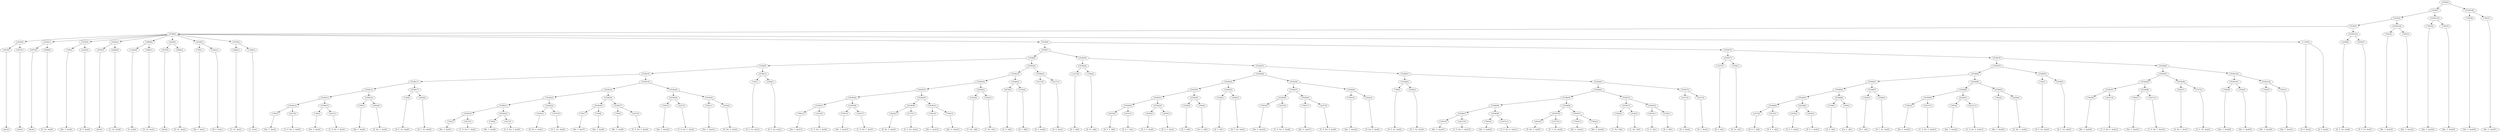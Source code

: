 digraph sample{
"L3879(0)"->"[Ais](0)"
"L3879(1)"->"[Ais](1)"
"L4346(0)"->"L3879(0)"
"L4346(0)"->"L3879(1)"
"L3879(2)"->"[Ais](2)"
"L3890(0)"->"[F  Gis  Ais](0)"
"L4346(1)"->"L3879(2)"
"L4346(1)"->"L3890(0)"
"L700(0)"->"[Dis  G  Ais](0)"
"L2442(0)"->"[D  F  Ais](0)"
"L5538(4)"->"L700(0)"
"L5538(4)"->"L2442(0)"
"L3879(3)"->"[Ais](3)"
"L2846(0)"->"[C  Gis  Ais](0)"
"L4346(2)"->"L3879(3)"
"L4346(2)"->"L2846(0)"
"L-2396(0)"->"[G  Ais](0)"
"L3890(1)"->"[F  Gis  Ais](1)"
"L3088(0)"->"L-2396(0)"
"L3088(0)"->"L3890(1)"
"L3879(4)"->"[Ais](4)"
"L3890(2)"->"[F  Gis  Ais](2)"
"L4346(3)"->"L3879(4)"
"L4346(3)"->"L3890(2)"
"L700(1)"->"[Dis  G  Ais](1)"
"L2442(1)"->"[D  F  Ais](1)"
"L5538(5)"->"L700(1)"
"L5538(5)"->"L2442(1)"
"L2846(1)"->"[C  Gis  Ais](1)"
"L-2396(1)"->"[G  Ais](1)"
"L3703(0)"->"L2846(1)"
"L3703(0)"->"L-2396(1)"
"L700(2)"->"[Dis  G  Ais](2)"
"L3227(0)"->"[C  D  Dis  G  Ais](0)"
"L5538(14)"->"L700(2)"
"L5538(14)"->"L3227(0)"
"L700(3)"->"[Dis  G  Ais](3)"
"L3227(1)"->"[C  D  Dis  G  Ais](1)"
"L5538(15)"->"L700(3)"
"L5538(15)"->"L3227(1)"
"L5538(13)"->"L5538(14)"
"L5538(13)"->"L5538(15)"
"L700(4)"->"[Dis  G  Ais](4)"
"L2024(0)"->"[D  Dis  G  Ais](0)"
"L5538(16)"->"L700(4)"
"L5538(16)"->"L2024(0)"
"L5538(12)"->"L5538(13)"
"L5538(12)"->"L5538(16)"
"L740(0)"->"[D  E  Gis  Ais](0)"
"L2458(0)"->"[D  F  Gis  Ais](0)"
"L5538(17)"->"L740(0)"
"L5538(17)"->"L2458(0)"
"L5538(11)"->"L5538(12)"
"L5538(11)"->"L5538(17)"
"L700(5)"->"[Dis  G  Ais](5)"
"L3227(2)"->"[C  D  Dis  G  Ais](2)"
"L5538(22)"->"L700(5)"
"L5538(22)"->"L3227(2)"
"L700(6)"->"[Dis  G  Ais](6)"
"L3227(3)"->"[C  D  Dis  G  Ais](3)"
"L5538(23)"->"L700(6)"
"L5538(23)"->"L3227(3)"
"L5538(21)"->"L5538(22)"
"L5538(21)"->"L5538(23)"
"L2024(1)"->"[D  Dis  G  Ais](1)"
"L2757(0)"->"[F  G  Gis  Ais](0)"
"L5538(24)"->"L2024(1)"
"L5538(24)"->"L2757(0)"
"L5538(20)"->"L5538(21)"
"L5538(20)"->"L5538(24)"
"L700(7)"->"[Dis  G  Ais](7)"
"L700(8)"->"[Dis  G  Ais](8)"
"L5538(26)"->"L700(7)"
"L5538(26)"->"L700(8)"
"L700(9)"->"[Dis  G  Ais](9)"
"L3227(4)"->"[C  D  Dis  G  Ais](4)"
"L5538(27)"->"L700(9)"
"L5538(27)"->"L3227(4)"
"L5538(25)"->"L5538(26)"
"L5538(25)"->"L5538(27)"
"L5538(19)"->"L5538(20)"
"L5538(19)"->"L5538(25)"
"L700(10)"->"[Dis  G  Ais](10)"
"L3227(5)"->"[C  D  Dis  G  Ais](5)"
"L5538(29)"->"L700(10)"
"L5538(29)"->"L3227(5)"
"L700(11)"->"[Dis  G  Ais](11)"
"L2024(2)"->"[D  Dis  G  Ais](2)"
"L5538(30)"->"L700(11)"
"L5538(30)"->"L2024(2)"
"L5538(28)"->"L5538(29)"
"L5538(28)"->"L5538(30)"
"L5538(18)"->"L5538(19)"
"L5538(18)"->"L5538(28)"
"L5538(10)"->"L5538(11)"
"L5538(10)"->"L5538(18)"
"L740(1)"->"[D  E  Gis  Ais](1)"
"L2458(1)"->"[D  F  Gis  Ais](1)"
"L5538(31)"->"L740(1)"
"L5538(31)"->"L2458(1)"
"L5538(9)"->"L5538(10)"
"L5538(9)"->"L5538(31)"
"L700(12)"->"[Dis  G  Ais](12)"
"L3227(6)"->"[C  D  Dis  G  Ais](6)"
"L5538(37)"->"L700(12)"
"L5538(37)"->"L3227(6)"
"L700(13)"->"[Dis  G  Ais](13)"
"L3227(7)"->"[C  D  Dis  G  Ais](7)"
"L5538(38)"->"L700(13)"
"L5538(38)"->"L3227(7)"
"L5538(36)"->"L5538(37)"
"L5538(36)"->"L5538(38)"
"L2024(3)"->"[D  Dis  G  Ais](3)"
"L2757(1)"->"[F  G  Gis  Ais](1)"
"L5538(40)"->"L2024(3)"
"L5538(40)"->"L2757(1)"
"L700(14)"->"[Dis  G  Ais](14)"
"L700(15)"->"[Dis  G  Ais](15)"
"L5538(41)"->"L700(14)"
"L5538(41)"->"L700(15)"
"L5538(39)"->"L5538(40)"
"L5538(39)"->"L5538(41)"
"L5538(35)"->"L5538(36)"
"L5538(35)"->"L5538(39)"
"L5324(0)"->"[C  Dis  G](0)"
"L5324(1)"->"[C  Dis  G](1)"
"L5538(42)"->"L5324(0)"
"L5538(42)"->"L5324(1)"
"L5538(34)"->"L5538(35)"
"L5538(34)"->"L5538(42)"
"L4676(0)"->"[C  D  G](0)"
"L2740(0)"->"[D  G  B](0)"
"L5538(43)"->"L4676(0)"
"L5538(43)"->"L2740(0)"
"L5538(33)"->"L5538(34)"
"L5538(33)"->"L5538(43)"
"L4127(0)"->"[D  G  Ais](0)"
"L4127(1)"->"[D  G  Ais](1)"
"L5538(44)"->"L4127(0)"
"L5538(44)"->"L4127(1)"
"L5538(32)"->"L5538(33)"
"L5538(32)"->"L5538(44)"
"L5538(8)"->"L5538(9)"
"L5538(8)"->"L5538(32)"
"L-2372(0)"->"[D  G  A](0)"
"L1954(0)"->"[D  Fis  A](0)"
"L5538(46)"->"L-2372(0)"
"L5538(46)"->"L1954(0)"
"L2472(0)"->"[D  E  F  A](0)"
"L2472(1)"->"[D  E  F  A](1)"
"L5538(52)"->"L2472(0)"
"L5538(52)"->"L2472(1)"
"L4550(0)"->"[D  E  G  Ais](0)"
"L4550(1)"->"[D  E  G  Ais](1)"
"L5538(53)"->"L4550(0)"
"L5538(53)"->"L4550(1)"
"L5538(51)"->"L5538(52)"
"L5538(51)"->"L5538(53)"
"L3338(0)"->"[D  F  A](0)"
"L3564(0)"->"[Cis  E  A](0)"
"L5538(54)"->"L3338(0)"
"L5538(54)"->"L3564(0)"
"L5538(50)"->"L5538(51)"
"L5538(50)"->"L5538(54)"
"L3338(1)"->"[D  F  A](1)"
"L2458(2)"->"[D  F  Gis  Ais](2)"
"L5538(55)"->"L3338(1)"
"L5538(55)"->"L2458(2)"
"L5538(49)"->"L5538(50)"
"L5538(49)"->"L5538(55)"
"L700(16)"->"[Dis  G  Ais](16)"
"L3227(8)"->"[C  D  Dis  G  Ais](8)"
"L5538(58)"->"L700(16)"
"L5538(58)"->"L3227(8)"
"L700(17)"->"[Dis  G  Ais](17)"
"L3227(9)"->"[C  D  Dis  G  Ais](9)"
"L5538(59)"->"L700(17)"
"L5538(59)"->"L3227(9)"
"L5538(57)"->"L5538(58)"
"L5538(57)"->"L5538(59)"
"L700(18)"->"[Dis  G  Ais](18)"
"L2024(4)"->"[D  Dis  G  Ais](4)"
"L5538(60)"->"L700(18)"
"L5538(60)"->"L2024(4)"
"L5538(56)"->"L5538(57)"
"L5538(56)"->"L5538(60)"
"L5538(48)"->"L5538(49)"
"L5538(48)"->"L5538(56)"
"L740(2)"->"[D  E  Gis  Ais](2)"
"L2458(3)"->"[D  F  Gis  Ais](3)"
"L5538(62)"->"L740(2)"
"L5538(62)"->"L2458(3)"
"L700(19)"->"[Dis  G  Ais](19)"
"L3227(10)"->"[C  D  Dis  G  Ais](10)"
"L5538(67)"->"L700(19)"
"L5538(67)"->"L3227(10)"
"L700(20)"->"[Dis  G  Ais](20)"
"L3227(11)"->"[C  D  Dis  G  Ais](11)"
"L5538(68)"->"L700(20)"
"L5538(68)"->"L3227(11)"
"L5538(66)"->"L5538(67)"
"L5538(66)"->"L5538(68)"
"L2024(5)"->"[D  Dis  G  Ais](5)"
"L2757(2)"->"[F  G  Gis  Ais](2)"
"L5538(70)"->"L2024(5)"
"L5538(70)"->"L2757(2)"
"L700(21)"->"[Dis  G  Ais](21)"
"L700(22)"->"[Dis  G  Ais](22)"
"L5538(71)"->"L700(21)"
"L5538(71)"->"L700(22)"
"L5538(69)"->"L5538(70)"
"L5538(69)"->"L5538(71)"
"L5538(65)"->"L5538(66)"
"L5538(65)"->"L5538(69)"
"L5324(2)"->"[C  Dis  G](2)"
"L5324(3)"->"[C  Dis  G](3)"
"L5538(73)"->"L5324(2)"
"L5538(73)"->"L5324(3)"
"L4676(1)"->"[C  D  G](1)"
"L2740(1)"->"[D  G  B](1)"
"L5538(74)"->"L4676(1)"
"L5538(74)"->"L2740(1)"
"L5538(72)"->"L5538(73)"
"L5538(72)"->"L5538(74)"
"L5538(64)"->"L5538(65)"
"L5538(64)"->"L5538(72)"
"L4127(2)"->"[D  G  Ais](2)"
"L4127(3)"->"[D  G  Ais](3)"
"L5538(75)"->"L4127(2)"
"L5538(75)"->"L4127(3)"
"L5538(63)"->"L5538(64)"
"L5538(63)"->"L5538(75)"
"L5538(61)"->"L5538(62)"
"L5538(61)"->"L5538(63)"
"L5538(47)"->"L5538(48)"
"L5538(47)"->"L5538(61)"
"L5538(45)"->"L5538(46)"
"L5538(45)"->"L5538(47)"
"L5538(7)"->"L5538(8)"
"L5538(7)"->"L5538(45)"
"L-2372(1)"->"[D  G  A](1)"
"L1954(1)"->"[D  Fis  A](1)"
"L5538(77)"->"L-2372(1)"
"L5538(77)"->"L1954(1)"
"L2472(2)"->"[D  E  F  A](2)"
"L2472(3)"->"[D  E  F  A](3)"
"L5538(84)"->"L2472(2)"
"L5538(84)"->"L2472(3)"
"L4550(2)"->"[D  E  G  Ais](2)"
"L4550(3)"->"[D  E  G  Ais](3)"
"L5538(85)"->"L4550(2)"
"L5538(85)"->"L4550(3)"
"L5538(83)"->"L5538(84)"
"L5538(83)"->"L5538(85)"
"L3338(2)"->"[D  F  A](2)"
"L3564(1)"->"[Cis  E  A](1)"
"L5538(86)"->"L3338(2)"
"L5538(86)"->"L3564(1)"
"L5538(82)"->"L5538(83)"
"L5538(82)"->"L5538(86)"
"L3338(3)"->"[D  F  A](3)"
"L2458(4)"->"[D  F  Gis  Ais](4)"
"L5538(87)"->"L3338(3)"
"L5538(87)"->"L2458(4)"
"L5538(81)"->"L5538(82)"
"L5538(81)"->"L5538(87)"
"L700(23)"->"[Dis  G  Ais](23)"
"L3227(12)"->"[C  D  Dis  G  Ais](12)"
"L5538(90)"->"L700(23)"
"L5538(90)"->"L3227(12)"
"L700(24)"->"[Dis  G  Ais](24)"
"L3227(13)"->"[C  D  Dis  G  Ais](13)"
"L5538(91)"->"L700(24)"
"L5538(91)"->"L3227(13)"
"L5538(89)"->"L5538(90)"
"L5538(89)"->"L5538(91)"
"L700(25)"->"[Dis  G  Ais](25)"
"L2024(6)"->"[D  Dis  G  Ais](6)"
"L5538(92)"->"L700(25)"
"L5538(92)"->"L2024(6)"
"L5538(88)"->"L5538(89)"
"L5538(88)"->"L5538(92)"
"L5538(80)"->"L5538(81)"
"L5538(80)"->"L5538(88)"
"L740(3)"->"[D  E  Gis  Ais](3)"
"L2458(5)"->"[D  F  Gis  Ais](5)"
"L5538(93)"->"L740(3)"
"L5538(93)"->"L2458(5)"
"L5538(79)"->"L5538(80)"
"L5538(79)"->"L5538(93)"
"L700(26)"->"[Dis  G  Ais](26)"
"L3227(14)"->"[C  D  Dis  G  Ais](14)"
"L5538(97)"->"L700(26)"
"L5538(97)"->"L3227(14)"
"L700(27)"->"[Dis  G  Ais](27)"
"L3227(15)"->"[C  D  Dis  G  Ais](15)"
"L5538(98)"->"L700(27)"
"L5538(98)"->"L3227(15)"
"L5538(96)"->"L5538(97)"
"L5538(96)"->"L5538(98)"
"L2024(7)"->"[D  Dis  G  Ais](7)"
"L2757(3)"->"[F  G  Gis  Ais](3)"
"L5538(99)"->"L2024(7)"
"L5538(99)"->"L2757(3)"
"L5538(95)"->"L5538(96)"
"L5538(95)"->"L5538(99)"
"L700(28)"->"[Dis  G  Ais](28)"
"L700(29)"->"[Dis  G  Ais](29)"
"L5538(101)"->"L700(28)"
"L5538(101)"->"L700(29)"
"L700(30)"->"[Dis  G  Ais](30)"
"L700(31)"->"[Dis  G  Ais](31)"
"L5538(102)"->"L700(30)"
"L5538(102)"->"L700(31)"
"L5538(100)"->"L5538(101)"
"L5538(100)"->"L5538(102)"
"L5538(94)"->"L5538(95)"
"L5538(94)"->"L5538(100)"
"L5538(78)"->"L5538(79)"
"L5538(78)"->"L5538(94)"
"L5538(76)"->"L5538(77)"
"L5538(76)"->"L5538(78)"
"L5538(6)"->"L5538(7)"
"L5538(6)"->"L5538(76)"
"L-1194(0)"->"[D  F  Ais](2)"
"L-1194(0)"->"[D  F  Ais](3)"
"L4788(0)"->"L4346(0)"
"L4788(0)"->"L4346(1)"
"L4788(0)"->"L5538(4)"
"L4788(0)"->"L4346(2)"
"L4788(0)"->"L3088(0)"
"L4788(0)"->"L4346(3)"
"L4788(0)"->"L5538(5)"
"L4788(0)"->"L3703(0)"
"L4788(0)"->"L5538(6)"
"L4788(0)"->"L-1194(0)"
"L2458(6)"->"[D  F  Gis  Ais](6)"
"L2458(7)"->"[D  F  Gis  Ais](7)"
"L5538(103)"->"L2458(6)"
"L5538(103)"->"L2458(7)"
"L5538(3)"->"L4788(0)"
"L5538(3)"->"L5538(103)"
"L700(32)"->"[Dis  G  Ais](32)"
"L700(33)"->"[Dis  G  Ais](33)"
"L5538(104)"->"L700(32)"
"L5538(104)"->"L700(33)"
"L5538(2)"->"L5538(3)"
"L5538(2)"->"L5538(104)"
"L700(34)"->"[Dis  G  Ais](34)"
"L700(35)"->"[Dis  G  Ais](35)"
"L5538(105)"->"L700(34)"
"L5538(105)"->"L700(35)"
"L5538(1)"->"L5538(2)"
"L5538(1)"->"L5538(105)"
"L700(36)"->"[Dis  G  Ais](36)"
"L700(37)"->"[Dis  G  Ais](37)"
"L5538(106)"->"L700(36)"
"L5538(106)"->"L700(37)"
"L5538(0)"->"L5538(1)"
"L5538(0)"->"L5538(106)"
{rank = min; "L5538(0)"}
{rank = same; "L5538(1)"; "L5538(106)";}
{rank = same; "L5538(2)"; "L5538(105)"; "L700(36)"; "L700(37)";}
{rank = same; "L5538(3)"; "L5538(104)"; "L700(34)"; "L700(35)";}
{rank = same; "L4788(0)"; "L5538(103)"; "L700(32)"; "L700(33)";}
{rank = same; "L4346(0)"; "L4346(1)"; "L5538(4)"; "L4346(2)"; "L3088(0)"; "L4346(3)"; "L5538(5)"; "L3703(0)"; "L5538(6)"; "L-1194(0)"; "L2458(6)"; "L2458(7)";}
{rank = same; "L3879(0)"; "L3879(1)"; "L3879(2)"; "L3890(0)"; "L700(0)"; "L2442(0)"; "L3879(3)"; "L2846(0)"; "L-2396(0)"; "L3890(1)"; "L3879(4)"; "L3890(2)"; "L700(1)"; "L2442(1)"; "L2846(1)"; "L-2396(1)"; "L5538(7)"; "L5538(76)";}
{rank = same; "L5538(8)"; "L5538(45)"; "L5538(77)"; "L5538(78)";}
{rank = same; "L5538(9)"; "L5538(32)"; "L5538(46)"; "L5538(47)"; "L-2372(1)"; "L1954(1)"; "L5538(79)"; "L5538(94)";}
{rank = same; "L5538(10)"; "L5538(31)"; "L5538(33)"; "L5538(44)"; "L-2372(0)"; "L1954(0)"; "L5538(48)"; "L5538(61)"; "L5538(80)"; "L5538(93)"; "L5538(95)"; "L5538(100)";}
{rank = same; "L5538(11)"; "L5538(18)"; "L740(1)"; "L2458(1)"; "L5538(34)"; "L5538(43)"; "L4127(0)"; "L4127(1)"; "L5538(49)"; "L5538(56)"; "L5538(62)"; "L5538(63)"; "L5538(81)"; "L5538(88)"; "L740(3)"; "L2458(5)"; "L5538(96)"; "L5538(99)"; "L5538(101)"; "L5538(102)";}
{rank = same; "L5538(12)"; "L5538(17)"; "L5538(19)"; "L5538(28)"; "L5538(35)"; "L5538(42)"; "L4676(0)"; "L2740(0)"; "L5538(50)"; "L5538(55)"; "L5538(57)"; "L5538(60)"; "L740(2)"; "L2458(3)"; "L5538(64)"; "L5538(75)"; "L5538(82)"; "L5538(87)"; "L5538(89)"; "L5538(92)"; "L5538(97)"; "L5538(98)"; "L2024(7)"; "L2757(3)"; "L700(28)"; "L700(29)"; "L700(30)"; "L700(31)";}
{rank = same; "L5538(13)"; "L5538(16)"; "L740(0)"; "L2458(0)"; "L5538(20)"; "L5538(25)"; "L5538(29)"; "L5538(30)"; "L5538(36)"; "L5538(39)"; "L5324(0)"; "L5324(1)"; "L5538(51)"; "L5538(54)"; "L3338(1)"; "L2458(2)"; "L5538(58)"; "L5538(59)"; "L700(18)"; "L2024(4)"; "L5538(65)"; "L5538(72)"; "L4127(2)"; "L4127(3)"; "L5538(83)"; "L5538(86)"; "L3338(3)"; "L2458(4)"; "L5538(90)"; "L5538(91)"; "L700(25)"; "L2024(6)"; "L700(26)"; "L3227(14)"; "L700(27)"; "L3227(15)";}
{rank = same; "L5538(14)"; "L5538(15)"; "L700(4)"; "L2024(0)"; "L5538(21)"; "L5538(24)"; "L5538(26)"; "L5538(27)"; "L700(10)"; "L3227(5)"; "L700(11)"; "L2024(2)"; "L5538(37)"; "L5538(38)"; "L5538(40)"; "L5538(41)"; "L5538(52)"; "L5538(53)"; "L3338(0)"; "L3564(0)"; "L700(16)"; "L3227(8)"; "L700(17)"; "L3227(9)"; "L5538(66)"; "L5538(69)"; "L5538(73)"; "L5538(74)"; "L5538(84)"; "L5538(85)"; "L3338(2)"; "L3564(1)"; "L700(23)"; "L3227(12)"; "L700(24)"; "L3227(13)";}
{rank = same; "L700(2)"; "L3227(0)"; "L700(3)"; "L3227(1)"; "L5538(22)"; "L5538(23)"; "L2024(1)"; "L2757(0)"; "L700(7)"; "L700(8)"; "L700(9)"; "L3227(4)"; "L700(12)"; "L3227(6)"; "L700(13)"; "L3227(7)"; "L2024(3)"; "L2757(1)"; "L700(14)"; "L700(15)"; "L2472(0)"; "L2472(1)"; "L4550(0)"; "L4550(1)"; "L5538(67)"; "L5538(68)"; "L5538(70)"; "L5538(71)"; "L5324(2)"; "L5324(3)"; "L4676(1)"; "L2740(1)"; "L2472(2)"; "L2472(3)"; "L4550(2)"; "L4550(3)";}
{rank = same; "L700(5)"; "L3227(2)"; "L700(6)"; "L3227(3)"; "L700(19)"; "L3227(10)"; "L700(20)"; "L3227(11)"; "L2024(5)"; "L2757(2)"; "L700(21)"; "L700(22)";}
{rank = max; "[Ais](0)"; "[Ais](1)"; "[Ais](2)"; "[Ais](3)"; "[Ais](4)"; "[C  D  Dis  G  Ais](0)"; "[C  D  Dis  G  Ais](1)"; "[C  D  Dis  G  Ais](10)"; "[C  D  Dis  G  Ais](11)"; "[C  D  Dis  G  Ais](12)"; "[C  D  Dis  G  Ais](13)"; "[C  D  Dis  G  Ais](14)"; "[C  D  Dis  G  Ais](15)"; "[C  D  Dis  G  Ais](2)"; "[C  D  Dis  G  Ais](3)"; "[C  D  Dis  G  Ais](4)"; "[C  D  Dis  G  Ais](5)"; "[C  D  Dis  G  Ais](6)"; "[C  D  Dis  G  Ais](7)"; "[C  D  Dis  G  Ais](8)"; "[C  D  Dis  G  Ais](9)"; "[C  D  G](0)"; "[C  D  G](1)"; "[C  Dis  G](0)"; "[C  Dis  G](1)"; "[C  Dis  G](2)"; "[C  Dis  G](3)"; "[C  Gis  Ais](0)"; "[C  Gis  Ais](1)"; "[Cis  E  A](0)"; "[Cis  E  A](1)"; "[D  Dis  G  Ais](0)"; "[D  Dis  G  Ais](1)"; "[D  Dis  G  Ais](2)"; "[D  Dis  G  Ais](3)"; "[D  Dis  G  Ais](4)"; "[D  Dis  G  Ais](5)"; "[D  Dis  G  Ais](6)"; "[D  Dis  G  Ais](7)"; "[D  E  F  A](0)"; "[D  E  F  A](1)"; "[D  E  F  A](2)"; "[D  E  F  A](3)"; "[D  E  G  Ais](0)"; "[D  E  G  Ais](1)"; "[D  E  G  Ais](2)"; "[D  E  G  Ais](3)"; "[D  E  Gis  Ais](0)"; "[D  E  Gis  Ais](1)"; "[D  E  Gis  Ais](2)"; "[D  E  Gis  Ais](3)"; "[D  F  A](0)"; "[D  F  A](1)"; "[D  F  A](2)"; "[D  F  A](3)"; "[D  F  Ais](0)"; "[D  F  Ais](1)"; "[D  F  Ais](2)"; "[D  F  Ais](3)"; "[D  F  Gis  Ais](0)"; "[D  F  Gis  Ais](1)"; "[D  F  Gis  Ais](2)"; "[D  F  Gis  Ais](3)"; "[D  F  Gis  Ais](4)"; "[D  F  Gis  Ais](5)"; "[D  F  Gis  Ais](6)"; "[D  F  Gis  Ais](7)"; "[D  Fis  A](0)"; "[D  Fis  A](1)"; "[D  G  A](0)"; "[D  G  A](1)"; "[D  G  Ais](0)"; "[D  G  Ais](1)"; "[D  G  Ais](2)"; "[D  G  Ais](3)"; "[D  G  B](0)"; "[D  G  B](1)"; "[Dis  G  Ais](0)"; "[Dis  G  Ais](1)"; "[Dis  G  Ais](10)"; "[Dis  G  Ais](11)"; "[Dis  G  Ais](12)"; "[Dis  G  Ais](13)"; "[Dis  G  Ais](14)"; "[Dis  G  Ais](15)"; "[Dis  G  Ais](16)"; "[Dis  G  Ais](17)"; "[Dis  G  Ais](18)"; "[Dis  G  Ais](19)"; "[Dis  G  Ais](2)"; "[Dis  G  Ais](20)"; "[Dis  G  Ais](21)"; "[Dis  G  Ais](22)"; "[Dis  G  Ais](23)"; "[Dis  G  Ais](24)"; "[Dis  G  Ais](25)"; "[Dis  G  Ais](26)"; "[Dis  G  Ais](27)"; "[Dis  G  Ais](28)"; "[Dis  G  Ais](29)"; "[Dis  G  Ais](3)"; "[Dis  G  Ais](30)"; "[Dis  G  Ais](31)"; "[Dis  G  Ais](32)"; "[Dis  G  Ais](33)"; "[Dis  G  Ais](34)"; "[Dis  G  Ais](35)"; "[Dis  G  Ais](36)"; "[Dis  G  Ais](37)"; "[Dis  G  Ais](4)"; "[Dis  G  Ais](5)"; "[Dis  G  Ais](6)"; "[Dis  G  Ais](7)"; "[Dis  G  Ais](8)"; "[Dis  G  Ais](9)"; "[F  G  Gis  Ais](0)"; "[F  G  Gis  Ais](1)"; "[F  G  Gis  Ais](2)"; "[F  G  Gis  Ais](3)"; "[F  Gis  Ais](0)"; "[F  Gis  Ais](1)"; "[F  Gis  Ais](2)"; "[G  Ais](0)"; "[G  Ais](1)";}
}